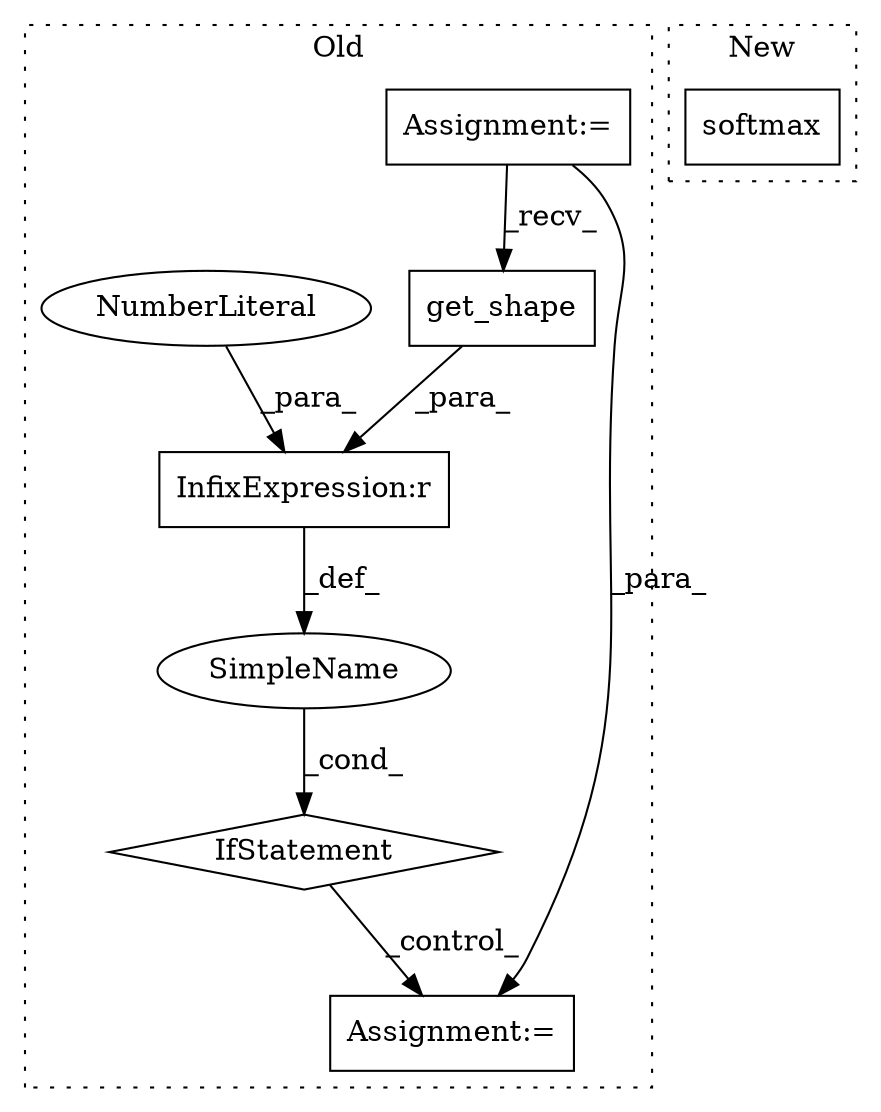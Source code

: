 digraph G {
subgraph cluster0 {
1 [label="get_shape" a="32" s="855" l="11" shape="box"];
3 [label="IfStatement" a="25" s="844,877" l="4,2" shape="diamond"];
4 [label="Assignment:=" a="7" s="695" l="6" shape="box"];
5 [label="InfixExpression:r" a="27" s="872" l="4" shape="box"];
6 [label="NumberLiteral" a="34" s="876" l="1" shape="ellipse"];
7 [label="SimpleName" a="42" s="" l="" shape="ellipse"];
8 [label="Assignment:=" a="7" s="1058" l="1" shape="box"];
label = "Old";
style="dotted";
}
subgraph cluster1 {
2 [label="softmax" a="32" s="776,790" l="8,1" shape="box"];
label = "New";
style="dotted";
}
1 -> 5 [label="_para_"];
3 -> 8 [label="_control_"];
4 -> 8 [label="_para_"];
4 -> 1 [label="_recv_"];
5 -> 7 [label="_def_"];
6 -> 5 [label="_para_"];
7 -> 3 [label="_cond_"];
}